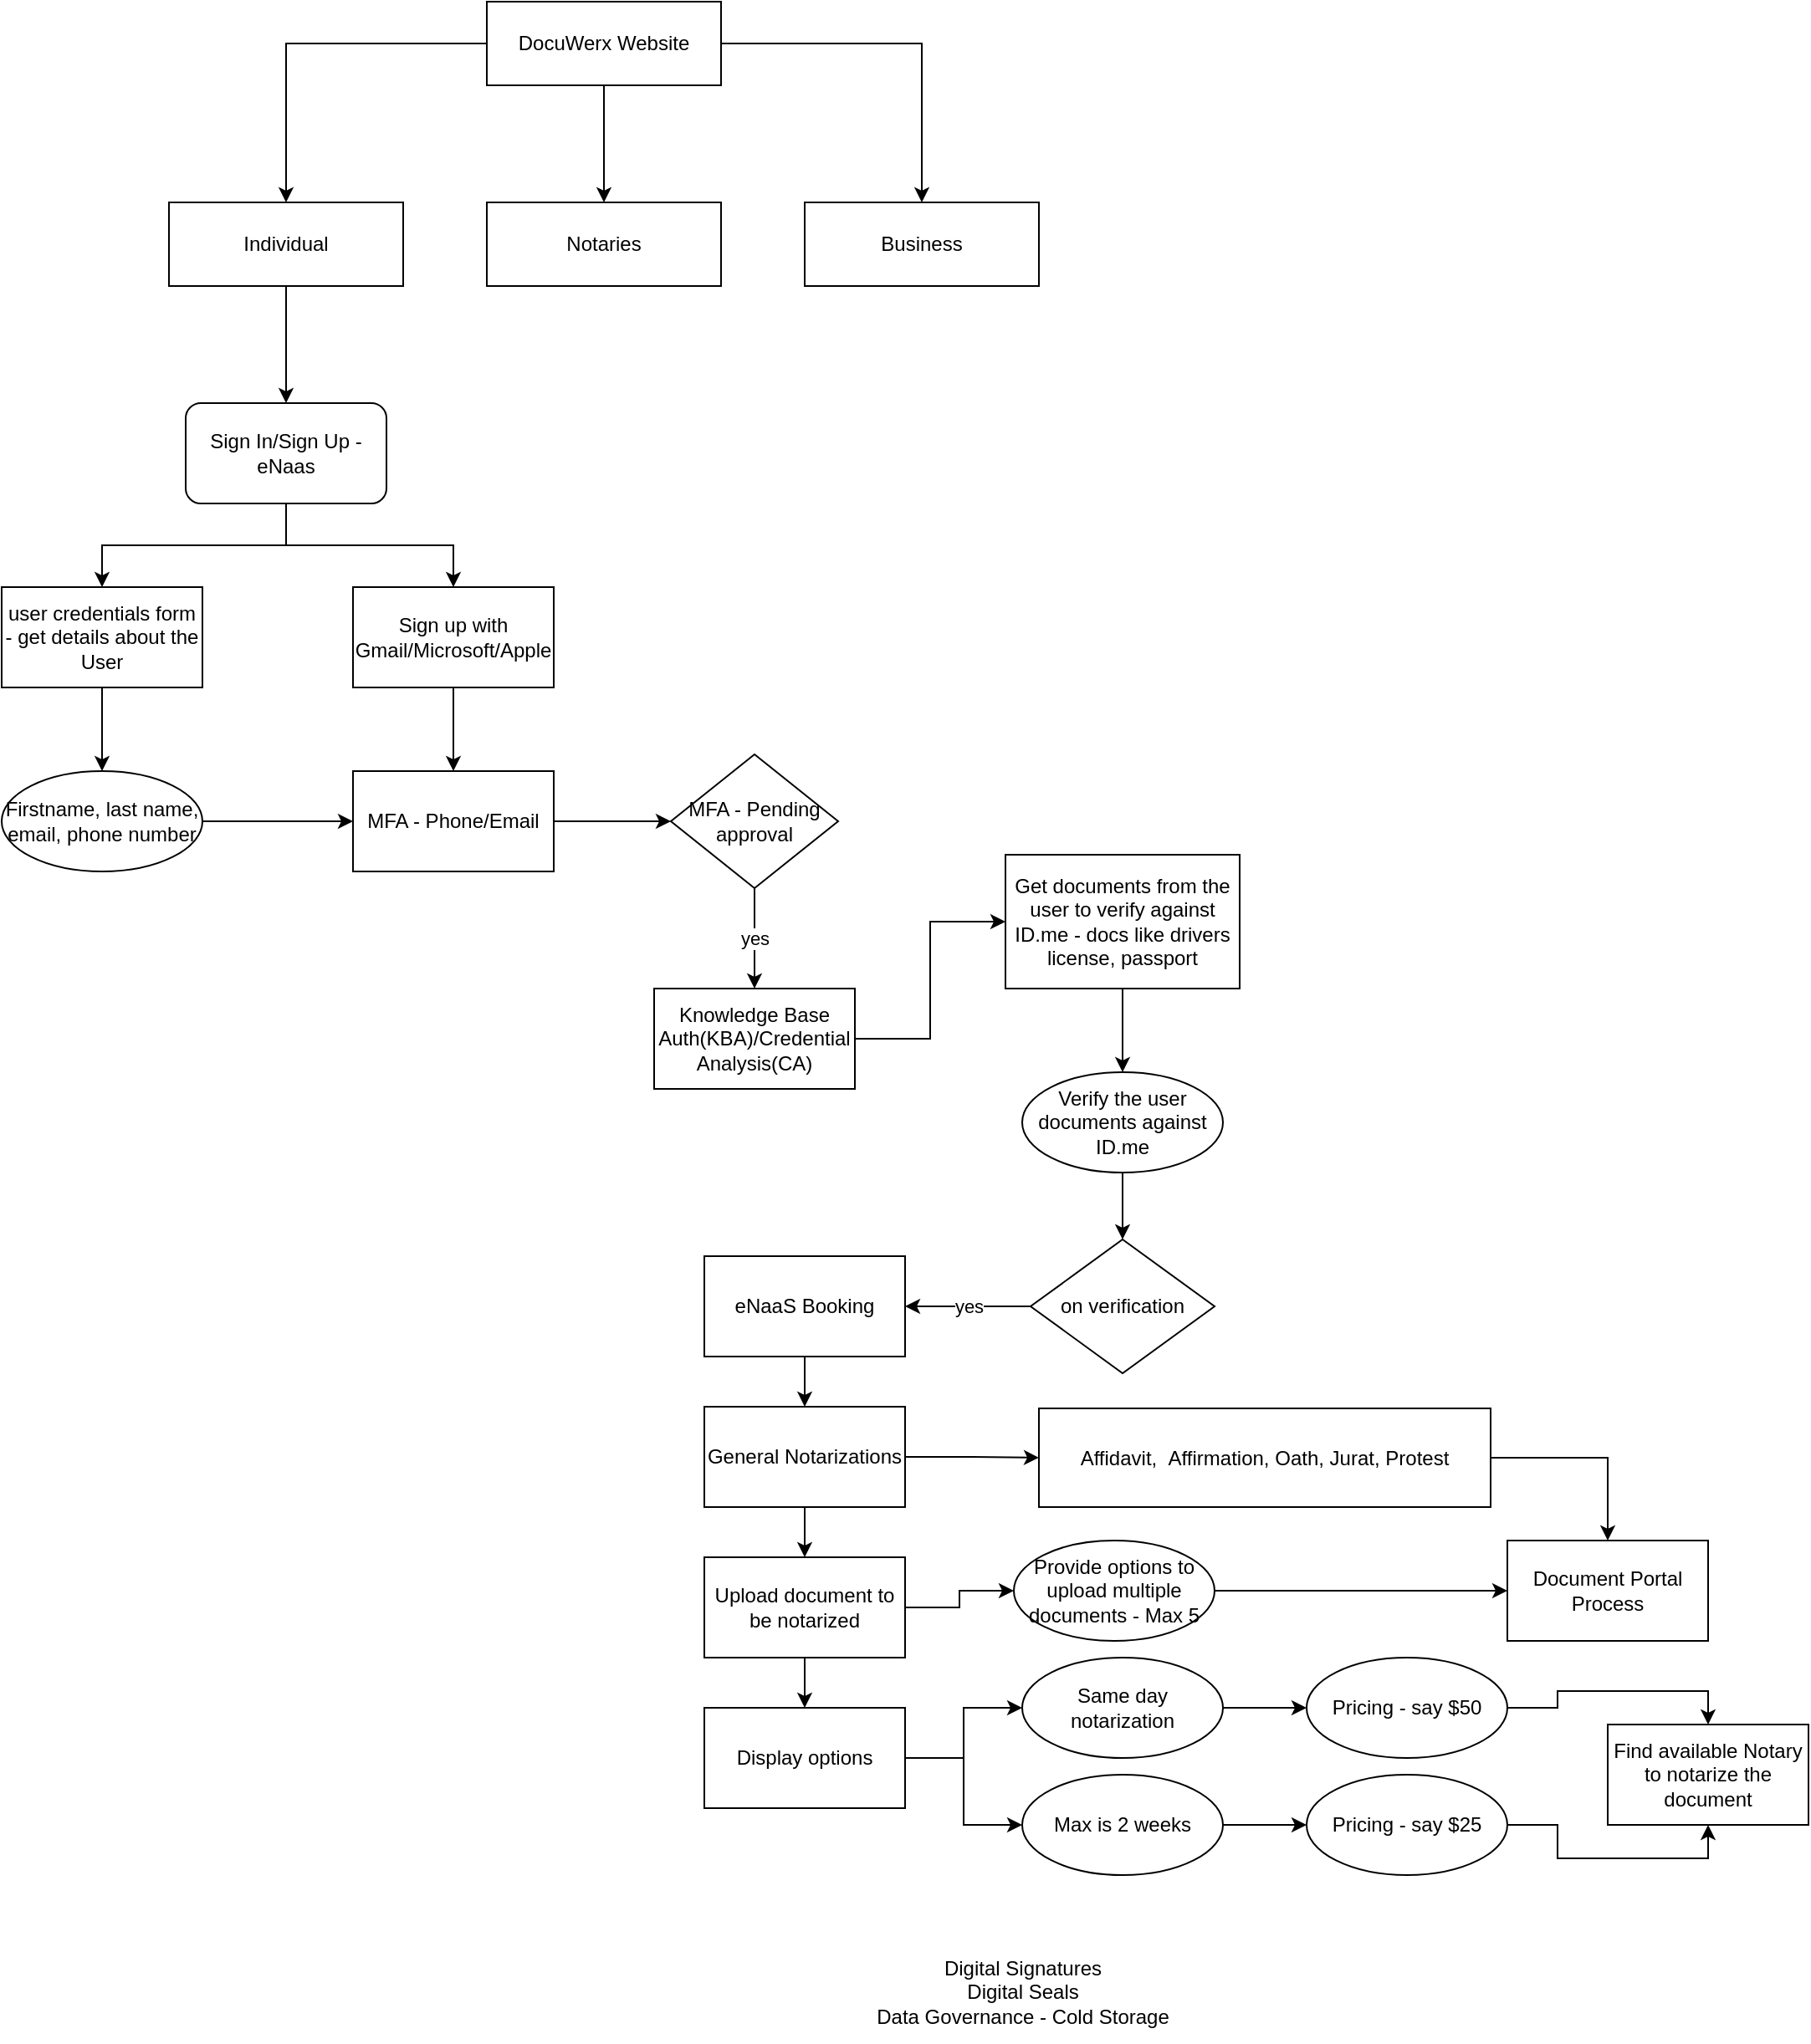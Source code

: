 <mxfile version="20.2.2" type="github" pages="3">
  <diagram id="qdNYXCg7bpaaKZranV8R" name="General Flow">
    <mxGraphModel dx="1038" dy="585" grid="1" gridSize="10" guides="1" tooltips="1" connect="1" arrows="1" fold="1" page="1" pageScale="1" pageWidth="850" pageHeight="1100" math="0" shadow="0">
      <root>
        <mxCell id="0" />
        <mxCell id="1" parent="0" />
        <mxCell id="Yj3qIIUj6GRBObMRuDJy-6" style="edgeStyle=orthogonalEdgeStyle;rounded=0;orthogonalLoop=1;jettySize=auto;html=1;entryX=0.5;entryY=0;entryDx=0;entryDy=0;" edge="1" parent="1" source="Yj3qIIUj6GRBObMRuDJy-1" target="Yj3qIIUj6GRBObMRuDJy-2">
          <mxGeometry relative="1" as="geometry" />
        </mxCell>
        <mxCell id="Yj3qIIUj6GRBObMRuDJy-7" style="edgeStyle=orthogonalEdgeStyle;rounded=0;orthogonalLoop=1;jettySize=auto;html=1;entryX=0.5;entryY=0;entryDx=0;entryDy=0;" edge="1" parent="1" source="Yj3qIIUj6GRBObMRuDJy-1" target="Yj3qIIUj6GRBObMRuDJy-3">
          <mxGeometry relative="1" as="geometry" />
        </mxCell>
        <mxCell id="Yj3qIIUj6GRBObMRuDJy-8" style="edgeStyle=orthogonalEdgeStyle;rounded=0;orthogonalLoop=1;jettySize=auto;html=1;" edge="1" parent="1" source="Yj3qIIUj6GRBObMRuDJy-1" target="Yj3qIIUj6GRBObMRuDJy-4">
          <mxGeometry relative="1" as="geometry" />
        </mxCell>
        <mxCell id="Yj3qIIUj6GRBObMRuDJy-1" value="DocuWerx Website" style="rounded=0;whiteSpace=wrap;html=1;" vertex="1" parent="1">
          <mxGeometry x="320" y="60" width="140" height="50" as="geometry" />
        </mxCell>
        <mxCell id="Yj3qIIUj6GRBObMRuDJy-11" style="edgeStyle=orthogonalEdgeStyle;rounded=0;orthogonalLoop=1;jettySize=auto;html=1;entryX=0.5;entryY=0;entryDx=0;entryDy=0;" edge="1" parent="1" source="Yj3qIIUj6GRBObMRuDJy-2" target="Yj3qIIUj6GRBObMRuDJy-10">
          <mxGeometry relative="1" as="geometry" />
        </mxCell>
        <mxCell id="Yj3qIIUj6GRBObMRuDJy-2" value="Individual" style="rounded=0;whiteSpace=wrap;html=1;" vertex="1" parent="1">
          <mxGeometry x="130" y="180" width="140" height="50" as="geometry" />
        </mxCell>
        <mxCell id="Yj3qIIUj6GRBObMRuDJy-3" value="Notaries" style="rounded=0;whiteSpace=wrap;html=1;" vertex="1" parent="1">
          <mxGeometry x="320" y="180" width="140" height="50" as="geometry" />
        </mxCell>
        <mxCell id="Yj3qIIUj6GRBObMRuDJy-4" value="Business" style="rounded=0;whiteSpace=wrap;html=1;" vertex="1" parent="1">
          <mxGeometry x="510" y="180" width="140" height="50" as="geometry" />
        </mxCell>
        <mxCell id="Yj3qIIUj6GRBObMRuDJy-13" style="edgeStyle=orthogonalEdgeStyle;rounded=0;orthogonalLoop=1;jettySize=auto;html=1;entryX=0.5;entryY=0;entryDx=0;entryDy=0;" edge="1" parent="1" source="Yj3qIIUj6GRBObMRuDJy-10" target="Yj3qIIUj6GRBObMRuDJy-12">
          <mxGeometry relative="1" as="geometry" />
        </mxCell>
        <mxCell id="Yj3qIIUj6GRBObMRuDJy-18" style="edgeStyle=orthogonalEdgeStyle;rounded=0;orthogonalLoop=1;jettySize=auto;html=1;" edge="1" parent="1" source="Yj3qIIUj6GRBObMRuDJy-10" target="Yj3qIIUj6GRBObMRuDJy-17">
          <mxGeometry relative="1" as="geometry" />
        </mxCell>
        <mxCell id="Yj3qIIUj6GRBObMRuDJy-10" value="Sign In/Sign Up - eNaas" style="rounded=1;whiteSpace=wrap;html=1;" vertex="1" parent="1">
          <mxGeometry x="140" y="300" width="120" height="60" as="geometry" />
        </mxCell>
        <mxCell id="Yj3qIIUj6GRBObMRuDJy-16" value="" style="edgeStyle=orthogonalEdgeStyle;rounded=0;orthogonalLoop=1;jettySize=auto;html=1;" edge="1" parent="1" source="Yj3qIIUj6GRBObMRuDJy-12" target="Yj3qIIUj6GRBObMRuDJy-15">
          <mxGeometry relative="1" as="geometry" />
        </mxCell>
        <mxCell id="Yj3qIIUj6GRBObMRuDJy-12" value="user credentials form - get details about the User" style="rounded=0;whiteSpace=wrap;html=1;" vertex="1" parent="1">
          <mxGeometry x="30" y="410" width="120" height="60" as="geometry" />
        </mxCell>
        <mxCell id="Yj3qIIUj6GRBObMRuDJy-20" value="" style="edgeStyle=orthogonalEdgeStyle;rounded=0;orthogonalLoop=1;jettySize=auto;html=1;" edge="1" parent="1" source="Yj3qIIUj6GRBObMRuDJy-15" target="Yj3qIIUj6GRBObMRuDJy-19">
          <mxGeometry relative="1" as="geometry" />
        </mxCell>
        <mxCell id="Yj3qIIUj6GRBObMRuDJy-15" value="Firstname, last name, email, phone number" style="ellipse;whiteSpace=wrap;html=1;rounded=0;" vertex="1" parent="1">
          <mxGeometry x="30" y="520" width="120" height="60" as="geometry" />
        </mxCell>
        <mxCell id="Yj3qIIUj6GRBObMRuDJy-21" style="edgeStyle=orthogonalEdgeStyle;rounded=0;orthogonalLoop=1;jettySize=auto;html=1;entryX=0.5;entryY=0;entryDx=0;entryDy=0;" edge="1" parent="1" source="Yj3qIIUj6GRBObMRuDJy-17" target="Yj3qIIUj6GRBObMRuDJy-19">
          <mxGeometry relative="1" as="geometry" />
        </mxCell>
        <mxCell id="Yj3qIIUj6GRBObMRuDJy-17" value="Sign up with Gmail/Microsoft/Apple" style="rounded=0;whiteSpace=wrap;html=1;" vertex="1" parent="1">
          <mxGeometry x="240" y="410" width="120" height="60" as="geometry" />
        </mxCell>
        <mxCell id="Yj3qIIUj6GRBObMRuDJy-23" value="" style="edgeStyle=orthogonalEdgeStyle;rounded=0;orthogonalLoop=1;jettySize=auto;html=1;" edge="1" parent="1" source="Yj3qIIUj6GRBObMRuDJy-19" target="Yj3qIIUj6GRBObMRuDJy-22">
          <mxGeometry relative="1" as="geometry" />
        </mxCell>
        <mxCell id="Yj3qIIUj6GRBObMRuDJy-19" value="MFA - Phone/Email" style="whiteSpace=wrap;html=1;rounded=0;" vertex="1" parent="1">
          <mxGeometry x="240" y="520" width="120" height="60" as="geometry" />
        </mxCell>
        <mxCell id="Yj3qIIUj6GRBObMRuDJy-26" value="yes" style="edgeStyle=orthogonalEdgeStyle;rounded=0;orthogonalLoop=1;jettySize=auto;html=1;" edge="1" parent="1" source="Yj3qIIUj6GRBObMRuDJy-22" target="Yj3qIIUj6GRBObMRuDJy-25">
          <mxGeometry relative="1" as="geometry" />
        </mxCell>
        <mxCell id="Yj3qIIUj6GRBObMRuDJy-22" value="MFA - Pending approval" style="rhombus;whiteSpace=wrap;html=1;rounded=0;" vertex="1" parent="1">
          <mxGeometry x="430" y="510" width="100" height="80" as="geometry" />
        </mxCell>
        <mxCell id="Yj3qIIUj6GRBObMRuDJy-28" value="" style="edgeStyle=orthogonalEdgeStyle;rounded=0;orthogonalLoop=1;jettySize=auto;html=1;" edge="1" parent="1" source="Yj3qIIUj6GRBObMRuDJy-25" target="Yj3qIIUj6GRBObMRuDJy-27">
          <mxGeometry relative="1" as="geometry" />
        </mxCell>
        <mxCell id="Yj3qIIUj6GRBObMRuDJy-25" value="Knowledge Base Auth(KBA)/Credential Analysis(CA)" style="whiteSpace=wrap;html=1;rounded=0;" vertex="1" parent="1">
          <mxGeometry x="420" y="650" width="120" height="60" as="geometry" />
        </mxCell>
        <mxCell id="Yj3qIIUj6GRBObMRuDJy-30" value="" style="edgeStyle=orthogonalEdgeStyle;rounded=0;orthogonalLoop=1;jettySize=auto;html=1;" edge="1" parent="1" source="Yj3qIIUj6GRBObMRuDJy-27" target="Yj3qIIUj6GRBObMRuDJy-29">
          <mxGeometry relative="1" as="geometry" />
        </mxCell>
        <mxCell id="Yj3qIIUj6GRBObMRuDJy-27" value="Get documents from the user to verify against ID.me - docs like drivers license, passport" style="whiteSpace=wrap;html=1;rounded=0;" vertex="1" parent="1">
          <mxGeometry x="630" y="570" width="140" height="80" as="geometry" />
        </mxCell>
        <mxCell id="Yj3qIIUj6GRBObMRuDJy-32" value="" style="edgeStyle=orthogonalEdgeStyle;rounded=0;orthogonalLoop=1;jettySize=auto;html=1;" edge="1" parent="1" source="Yj3qIIUj6GRBObMRuDJy-29" target="Yj3qIIUj6GRBObMRuDJy-31">
          <mxGeometry relative="1" as="geometry" />
        </mxCell>
        <mxCell id="Yj3qIIUj6GRBObMRuDJy-29" value="Verify the user documents against ID.me" style="ellipse;whiteSpace=wrap;html=1;rounded=0;" vertex="1" parent="1">
          <mxGeometry x="640" y="700" width="120" height="60" as="geometry" />
        </mxCell>
        <mxCell id="Yj3qIIUj6GRBObMRuDJy-34" value="yes" style="edgeStyle=orthogonalEdgeStyle;rounded=0;orthogonalLoop=1;jettySize=auto;html=1;" edge="1" parent="1" source="Yj3qIIUj6GRBObMRuDJy-31" target="Yj3qIIUj6GRBObMRuDJy-33">
          <mxGeometry relative="1" as="geometry" />
        </mxCell>
        <mxCell id="Yj3qIIUj6GRBObMRuDJy-31" value="on verification" style="rhombus;whiteSpace=wrap;html=1;rounded=0;" vertex="1" parent="1">
          <mxGeometry x="645" y="800" width="110" height="80" as="geometry" />
        </mxCell>
        <mxCell id="Yj3qIIUj6GRBObMRuDJy-36" value="" style="edgeStyle=orthogonalEdgeStyle;rounded=0;orthogonalLoop=1;jettySize=auto;html=1;" edge="1" parent="1" source="Yj3qIIUj6GRBObMRuDJy-33" target="Yj3qIIUj6GRBObMRuDJy-35">
          <mxGeometry relative="1" as="geometry" />
        </mxCell>
        <mxCell id="Yj3qIIUj6GRBObMRuDJy-33" value="eNaaS Booking" style="whiteSpace=wrap;html=1;rounded=0;" vertex="1" parent="1">
          <mxGeometry x="450" y="810" width="120" height="60" as="geometry" />
        </mxCell>
        <mxCell id="Yj3qIIUj6GRBObMRuDJy-38" value="" style="edgeStyle=orthogonalEdgeStyle;rounded=0;orthogonalLoop=1;jettySize=auto;html=1;" edge="1" parent="1" source="Yj3qIIUj6GRBObMRuDJy-35" target="Yj3qIIUj6GRBObMRuDJy-37">
          <mxGeometry relative="1" as="geometry" />
        </mxCell>
        <mxCell id="Yj3qIIUj6GRBObMRuDJy-76" value="" style="edgeStyle=orthogonalEdgeStyle;rounded=0;orthogonalLoop=1;jettySize=auto;html=1;" edge="1" parent="1" source="Yj3qIIUj6GRBObMRuDJy-35" target="Yj3qIIUj6GRBObMRuDJy-75">
          <mxGeometry relative="1" as="geometry" />
        </mxCell>
        <mxCell id="Yj3qIIUj6GRBObMRuDJy-35" value="General Notarizations" style="whiteSpace=wrap;html=1;rounded=0;" vertex="1" parent="1">
          <mxGeometry x="450" y="900" width="120" height="60" as="geometry" />
        </mxCell>
        <mxCell id="Yj3qIIUj6GRBObMRuDJy-40" value="" style="edgeStyle=orthogonalEdgeStyle;rounded=0;orthogonalLoop=1;jettySize=auto;html=1;" edge="1" parent="1" source="Yj3qIIUj6GRBObMRuDJy-37" target="Yj3qIIUj6GRBObMRuDJy-39">
          <mxGeometry relative="1" as="geometry" />
        </mxCell>
        <mxCell id="Yj3qIIUj6GRBObMRuDJy-42" value="" style="edgeStyle=orthogonalEdgeStyle;rounded=0;orthogonalLoop=1;jettySize=auto;html=1;" edge="1" parent="1" source="Yj3qIIUj6GRBObMRuDJy-37" target="Yj3qIIUj6GRBObMRuDJy-41">
          <mxGeometry relative="1" as="geometry" />
        </mxCell>
        <mxCell id="Yj3qIIUj6GRBObMRuDJy-37" value="Upload document to be notarized" style="whiteSpace=wrap;html=1;rounded=0;" vertex="1" parent="1">
          <mxGeometry x="450" y="990" width="120" height="60" as="geometry" />
        </mxCell>
        <mxCell id="Yj3qIIUj6GRBObMRuDJy-44" value="" style="edgeStyle=orthogonalEdgeStyle;rounded=0;orthogonalLoop=1;jettySize=auto;html=1;" edge="1" parent="1" source="Yj3qIIUj6GRBObMRuDJy-39" target="Yj3qIIUj6GRBObMRuDJy-43">
          <mxGeometry relative="1" as="geometry" />
        </mxCell>
        <mxCell id="Yj3qIIUj6GRBObMRuDJy-46" style="edgeStyle=orthogonalEdgeStyle;rounded=0;orthogonalLoop=1;jettySize=auto;html=1;entryX=0;entryY=0.5;entryDx=0;entryDy=0;" edge="1" parent="1" source="Yj3qIIUj6GRBObMRuDJy-39" target="Yj3qIIUj6GRBObMRuDJy-45">
          <mxGeometry relative="1" as="geometry" />
        </mxCell>
        <mxCell id="Yj3qIIUj6GRBObMRuDJy-39" value="Display options" style="whiteSpace=wrap;html=1;rounded=0;" vertex="1" parent="1">
          <mxGeometry x="450" y="1080" width="120" height="60" as="geometry" />
        </mxCell>
        <mxCell id="nInzIYTURhhdn5_T9FPu-3" style="edgeStyle=orthogonalEdgeStyle;rounded=0;orthogonalLoop=1;jettySize=auto;html=1;entryX=0;entryY=0.5;entryDx=0;entryDy=0;" edge="1" parent="1" source="Yj3qIIUj6GRBObMRuDJy-41" target="nInzIYTURhhdn5_T9FPu-1">
          <mxGeometry relative="1" as="geometry" />
        </mxCell>
        <mxCell id="Yj3qIIUj6GRBObMRuDJy-41" value="Provide options to upload multiple documents - Max 5" style="ellipse;whiteSpace=wrap;html=1;rounded=0;" vertex="1" parent="1">
          <mxGeometry x="635" y="980" width="120" height="60" as="geometry" />
        </mxCell>
        <mxCell id="Yj3qIIUj6GRBObMRuDJy-48" value="" style="edgeStyle=orthogonalEdgeStyle;rounded=0;orthogonalLoop=1;jettySize=auto;html=1;" edge="1" parent="1" source="Yj3qIIUj6GRBObMRuDJy-43" target="Yj3qIIUj6GRBObMRuDJy-47">
          <mxGeometry relative="1" as="geometry" />
        </mxCell>
        <mxCell id="Yj3qIIUj6GRBObMRuDJy-43" value="Same day notarization" style="ellipse;whiteSpace=wrap;html=1;rounded=0;" vertex="1" parent="1">
          <mxGeometry x="640" y="1050" width="120" height="60" as="geometry" />
        </mxCell>
        <mxCell id="Yj3qIIUj6GRBObMRuDJy-50" style="edgeStyle=orthogonalEdgeStyle;rounded=0;orthogonalLoop=1;jettySize=auto;html=1;entryX=0;entryY=0.5;entryDx=0;entryDy=0;" edge="1" parent="1" source="Yj3qIIUj6GRBObMRuDJy-45" target="Yj3qIIUj6GRBObMRuDJy-49">
          <mxGeometry relative="1" as="geometry" />
        </mxCell>
        <mxCell id="Yj3qIIUj6GRBObMRuDJy-45" value="Max is 2 weeks" style="ellipse;whiteSpace=wrap;html=1;rounded=0;" vertex="1" parent="1">
          <mxGeometry x="640" y="1120" width="120" height="60" as="geometry" />
        </mxCell>
        <mxCell id="Yj3qIIUj6GRBObMRuDJy-54" style="edgeStyle=orthogonalEdgeStyle;rounded=0;orthogonalLoop=1;jettySize=auto;html=1;entryX=0.5;entryY=0;entryDx=0;entryDy=0;" edge="1" parent="1" source="Yj3qIIUj6GRBObMRuDJy-47" target="Yj3qIIUj6GRBObMRuDJy-52">
          <mxGeometry relative="1" as="geometry" />
        </mxCell>
        <mxCell id="Yj3qIIUj6GRBObMRuDJy-47" value="Pricing - say $50" style="ellipse;whiteSpace=wrap;html=1;rounded=0;" vertex="1" parent="1">
          <mxGeometry x="810" y="1050" width="120" height="60" as="geometry" />
        </mxCell>
        <mxCell id="Yj3qIIUj6GRBObMRuDJy-55" style="edgeStyle=orthogonalEdgeStyle;rounded=0;orthogonalLoop=1;jettySize=auto;html=1;entryX=0.5;entryY=1;entryDx=0;entryDy=0;" edge="1" parent="1" source="Yj3qIIUj6GRBObMRuDJy-49" target="Yj3qIIUj6GRBObMRuDJy-52">
          <mxGeometry relative="1" as="geometry" />
        </mxCell>
        <mxCell id="Yj3qIIUj6GRBObMRuDJy-49" value="Pricing - say $25" style="ellipse;whiteSpace=wrap;html=1;rounded=0;" vertex="1" parent="1">
          <mxGeometry x="810" y="1120" width="120" height="60" as="geometry" />
        </mxCell>
        <mxCell id="Yj3qIIUj6GRBObMRuDJy-52" value="Find available Notary to notarize the document" style="whiteSpace=wrap;html=1;rounded=0;" vertex="1" parent="1">
          <mxGeometry x="990" y="1090" width="120" height="60" as="geometry" />
        </mxCell>
        <mxCell id="nInzIYTURhhdn5_T9FPu-2" value="" style="edgeStyle=orthogonalEdgeStyle;rounded=0;orthogonalLoop=1;jettySize=auto;html=1;" edge="1" parent="1" source="Yj3qIIUj6GRBObMRuDJy-75" target="nInzIYTURhhdn5_T9FPu-1">
          <mxGeometry relative="1" as="geometry" />
        </mxCell>
        <mxCell id="Yj3qIIUj6GRBObMRuDJy-75" value="&lt;div&gt;Affidavit,&amp;nbsp;&amp;nbsp;&lt;span style=&quot;background-color: initial;&quot;&gt;Affirmation,&amp;nbsp;&lt;/span&gt;&lt;span style=&quot;background-color: initial;&quot;&gt;Oath,&amp;nbsp;&lt;/span&gt;&lt;span style=&quot;background-color: initial;&quot;&gt;Jurat,&amp;nbsp;&lt;/span&gt;&lt;span style=&quot;background-color: initial;&quot;&gt;Protest&lt;/span&gt;&lt;/div&gt;" style="whiteSpace=wrap;html=1;rounded=0;" vertex="1" parent="1">
          <mxGeometry x="650" y="901" width="270" height="59" as="geometry" />
        </mxCell>
        <mxCell id="UOfrwwGHhxZlbDA5E32G-1" value="Digital Signatures&lt;br&gt;Digital Seals&lt;br&gt;Data Governance - Cold Storage&lt;br&gt;" style="text;html=1;align=center;verticalAlign=middle;resizable=0;points=[];autosize=1;strokeColor=none;fillColor=none;" vertex="1" parent="1">
          <mxGeometry x="540" y="1220" width="200" height="60" as="geometry" />
        </mxCell>
        <mxCell id="nInzIYTURhhdn5_T9FPu-1" value="Document Portal Process" style="whiteSpace=wrap;html=1;rounded=0;" vertex="1" parent="1">
          <mxGeometry x="930" y="980" width="120" height="60" as="geometry" />
        </mxCell>
      </root>
    </mxGraphModel>
  </diagram>
  <diagram id="EO-kMHrDhmeIfAIbMAp8" name="Notary Public View">
    <mxGraphModel dx="1038" dy="-515" grid="1" gridSize="10" guides="1" tooltips="1" connect="1" arrows="1" fold="1" page="1" pageScale="1" pageWidth="850" pageHeight="1100" math="0" shadow="0">
      <root>
        <mxCell id="0" />
        <mxCell id="1" parent="0" />
        <mxCell id="nGEuTQb0R-dPEfBYsVuU-1" value="" style="edgeStyle=orthogonalEdgeStyle;rounded=0;orthogonalLoop=1;jettySize=auto;html=1;entryX=0;entryY=0.5;entryDx=0;entryDy=0;" edge="1" parent="1" source="nGEuTQb0R-dPEfBYsVuU-2" target="nGEuTQb0R-dPEfBYsVuU-9">
          <mxGeometry relative="1" as="geometry">
            <mxPoint x="240" y="1327.5" as="targetPoint" />
          </mxGeometry>
        </mxCell>
        <mxCell id="nGEuTQb0R-dPEfBYsVuU-2" value="Sign up Process" style="rounded=0;whiteSpace=wrap;html=1;" vertex="1" parent="1">
          <mxGeometry x="20" y="1297.5" width="120" height="60" as="geometry" />
        </mxCell>
        <mxCell id="nGEuTQb0R-dPEfBYsVuU-3" value="Notary Public View" style="text;html=1;align=center;verticalAlign=middle;resizable=0;points=[];autosize=1;strokeColor=none;fillColor=none;fontStyle=1" vertex="1" parent="1">
          <mxGeometry x="330" y="1230" width="130" height="30" as="geometry" />
        </mxCell>
        <mxCell id="nGEuTQb0R-dPEfBYsVuU-4" style="edgeStyle=orthogonalEdgeStyle;rounded=0;orthogonalLoop=1;jettySize=auto;html=1;" edge="1" parent="1" target="nGEuTQb0R-dPEfBYsVuU-6">
          <mxGeometry relative="1" as="geometry">
            <mxPoint x="490" y="1327.5" as="sourcePoint" />
          </mxGeometry>
        </mxCell>
        <mxCell id="nGEuTQb0R-dPEfBYsVuU-5" style="edgeStyle=orthogonalEdgeStyle;rounded=0;orthogonalLoop=1;jettySize=auto;html=1;entryX=0.5;entryY=0;entryDx=0;entryDy=0;" edge="1" parent="1" source="nGEuTQb0R-dPEfBYsVuU-6" target="nGEuTQb0R-dPEfBYsVuU-13">
          <mxGeometry relative="1" as="geometry" />
        </mxCell>
        <mxCell id="nGEuTQb0R-dPEfBYsVuU-6" value="Verify the background details" style="rhombus;whiteSpace=wrap;html=1;rounded=0;" vertex="1" parent="1">
          <mxGeometry x="620" y="1270" width="140" height="115" as="geometry" />
        </mxCell>
        <mxCell id="nGEuTQb0R-dPEfBYsVuU-7" value="" style="edgeStyle=orthogonalEdgeStyle;rounded=0;orthogonalLoop=1;jettySize=auto;html=1;" edge="1" parent="1" source="nGEuTQb0R-dPEfBYsVuU-9" target="nGEuTQb0R-dPEfBYsVuU-10">
          <mxGeometry relative="1" as="geometry" />
        </mxCell>
        <mxCell id="nGEuTQb0R-dPEfBYsVuU-8" value="" style="edgeStyle=orthogonalEdgeStyle;rounded=0;orthogonalLoop=1;jettySize=auto;html=1;" edge="1" parent="1" source="nGEuTQb0R-dPEfBYsVuU-9" target="nGEuTQb0R-dPEfBYsVuU-11">
          <mxGeometry relative="1" as="geometry" />
        </mxCell>
        <mxCell id="nGEuTQb0R-dPEfBYsVuU-9" value="Upload Background verification document" style="rounded=0;whiteSpace=wrap;html=1;" vertex="1" parent="1">
          <mxGeometry x="210" y="1297.5" width="120" height="60" as="geometry" />
        </mxCell>
        <mxCell id="nGEuTQb0R-dPEfBYsVuU-10" value="Background Verification process -&amp;nbsp; Get Background transaction no, Company that did the background check" style="whiteSpace=wrap;html=1;rounded=0;" vertex="1" parent="1">
          <mxGeometry x="390" y="1296.25" width="160" height="62.5" as="geometry" />
        </mxCell>
        <mxCell id="nGEuTQb0R-dPEfBYsVuU-11" value="Store the document to protect us" style="whiteSpace=wrap;html=1;rounded=0;" vertex="1" parent="1">
          <mxGeometry x="210" y="1437.5" width="120" height="60" as="geometry" />
        </mxCell>
        <mxCell id="nGEuTQb0R-dPEfBYsVuU-12" value="yes" style="edgeStyle=orthogonalEdgeStyle;rounded=0;orthogonalLoop=1;jettySize=auto;html=1;entryX=0.5;entryY=0;entryDx=0;entryDy=0;" edge="1" parent="1" source="nGEuTQb0R-dPEfBYsVuU-13" target="nGEuTQb0R-dPEfBYsVuU-15">
          <mxGeometry relative="1" as="geometry" />
        </mxCell>
        <mxCell id="nGEuTQb0R-dPEfBYsVuU-13" value="Verify insurance expiration date, policy number" style="rhombus;whiteSpace=wrap;html=1;rounded=0;" vertex="1" parent="1">
          <mxGeometry x="620" y="1430" width="140" height="115" as="geometry" />
        </mxCell>
        <mxCell id="nGEuTQb0R-dPEfBYsVuU-14" value="" style="edgeStyle=orthogonalEdgeStyle;rounded=0;orthogonalLoop=1;jettySize=auto;html=1;" edge="1" parent="1" source="nGEuTQb0R-dPEfBYsVuU-15" target="nGEuTQb0R-dPEfBYsVuU-16">
          <mxGeometry relative="1" as="geometry" />
        </mxCell>
        <mxCell id="nGEuTQb0R-dPEfBYsVuU-15" value="Sign up Success" style="rounded=0;whiteSpace=wrap;html=1;" vertex="1" parent="1">
          <mxGeometry x="630" y="1590" width="120" height="60" as="geometry" />
        </mxCell>
        <mxCell id="nGEuTQb0R-dPEfBYsVuU-16" value="Get working hours" style="whiteSpace=wrap;html=1;rounded=0;" vertex="1" parent="1">
          <mxGeometry x="630" y="1690" width="120" height="60" as="geometry" />
        </mxCell>
      </root>
    </mxGraphModel>
  </diagram>
  <diagram id="6hjmON2d9I351OMHpOZU" name="Document Portal">
    <mxGraphModel dx="1038" dy="585" grid="1" gridSize="10" guides="1" tooltips="1" connect="1" arrows="1" fold="1" page="1" pageScale="1" pageWidth="850" pageHeight="1100" math="0" shadow="0">
      <root>
        <mxCell id="0" />
        <mxCell id="1" parent="0" />
        <mxCell id="jovFy43OvlQA8zDbHBmV-3" style="edgeStyle=orthogonalEdgeStyle;rounded=0;orthogonalLoop=1;jettySize=auto;html=1;" edge="1" parent="1" source="jovFy43OvlQA8zDbHBmV-1" target="jovFy43OvlQA8zDbHBmV-2">
          <mxGeometry relative="1" as="geometry" />
        </mxCell>
        <mxCell id="jovFy43OvlQA8zDbHBmV-1" value="Upload digital document" style="rounded=0;whiteSpace=wrap;html=1;" vertex="1" parent="1">
          <mxGeometry x="140" y="140" width="120" height="60" as="geometry" />
        </mxCell>
        <mxCell id="jovFy43OvlQA8zDbHBmV-5" style="edgeStyle=orthogonalEdgeStyle;rounded=0;orthogonalLoop=1;jettySize=auto;html=1;" edge="1" parent="1" source="jovFy43OvlQA8zDbHBmV-2" target="jovFy43OvlQA8zDbHBmV-4">
          <mxGeometry relative="1" as="geometry" />
        </mxCell>
        <mxCell id="IsmTqIYXlXQ39Wz1uAPL-3" value="" style="edgeStyle=orthogonalEdgeStyle;rounded=0;orthogonalLoop=1;jettySize=auto;html=1;" edge="1" parent="1" source="jovFy43OvlQA8zDbHBmV-2" target="IsmTqIYXlXQ39Wz1uAPL-2">
          <mxGeometry relative="1" as="geometry" />
        </mxCell>
        <mxCell id="jovFy43OvlQA8zDbHBmV-2" value="Display each page in the document in DocuWerx view" style="rounded=0;whiteSpace=wrap;html=1;" vertex="1" parent="1">
          <mxGeometry x="330" y="140" width="120" height="60" as="geometry" />
        </mxCell>
        <mxCell id="jovFy43OvlQA8zDbHBmV-4" value="Capture these information from document:&lt;br&gt;&lt;br&gt;General Notarial data elements(Type of document, Date&amp;amp;Time, Location based on ip-address, Principal/Signer- customer)" style="rounded=0;whiteSpace=wrap;html=1;" vertex="1" parent="1">
          <mxGeometry x="540" y="95" width="270" height="150" as="geometry" />
        </mxCell>
        <mxCell id="IsmTqIYXlXQ39Wz1uAPL-2" value="submit for notarization" style="whiteSpace=wrap;html=1;rounded=0;" vertex="1" parent="1">
          <mxGeometry x="330" y="280" width="120" height="60" as="geometry" />
        </mxCell>
      </root>
    </mxGraphModel>
  </diagram>
</mxfile>
